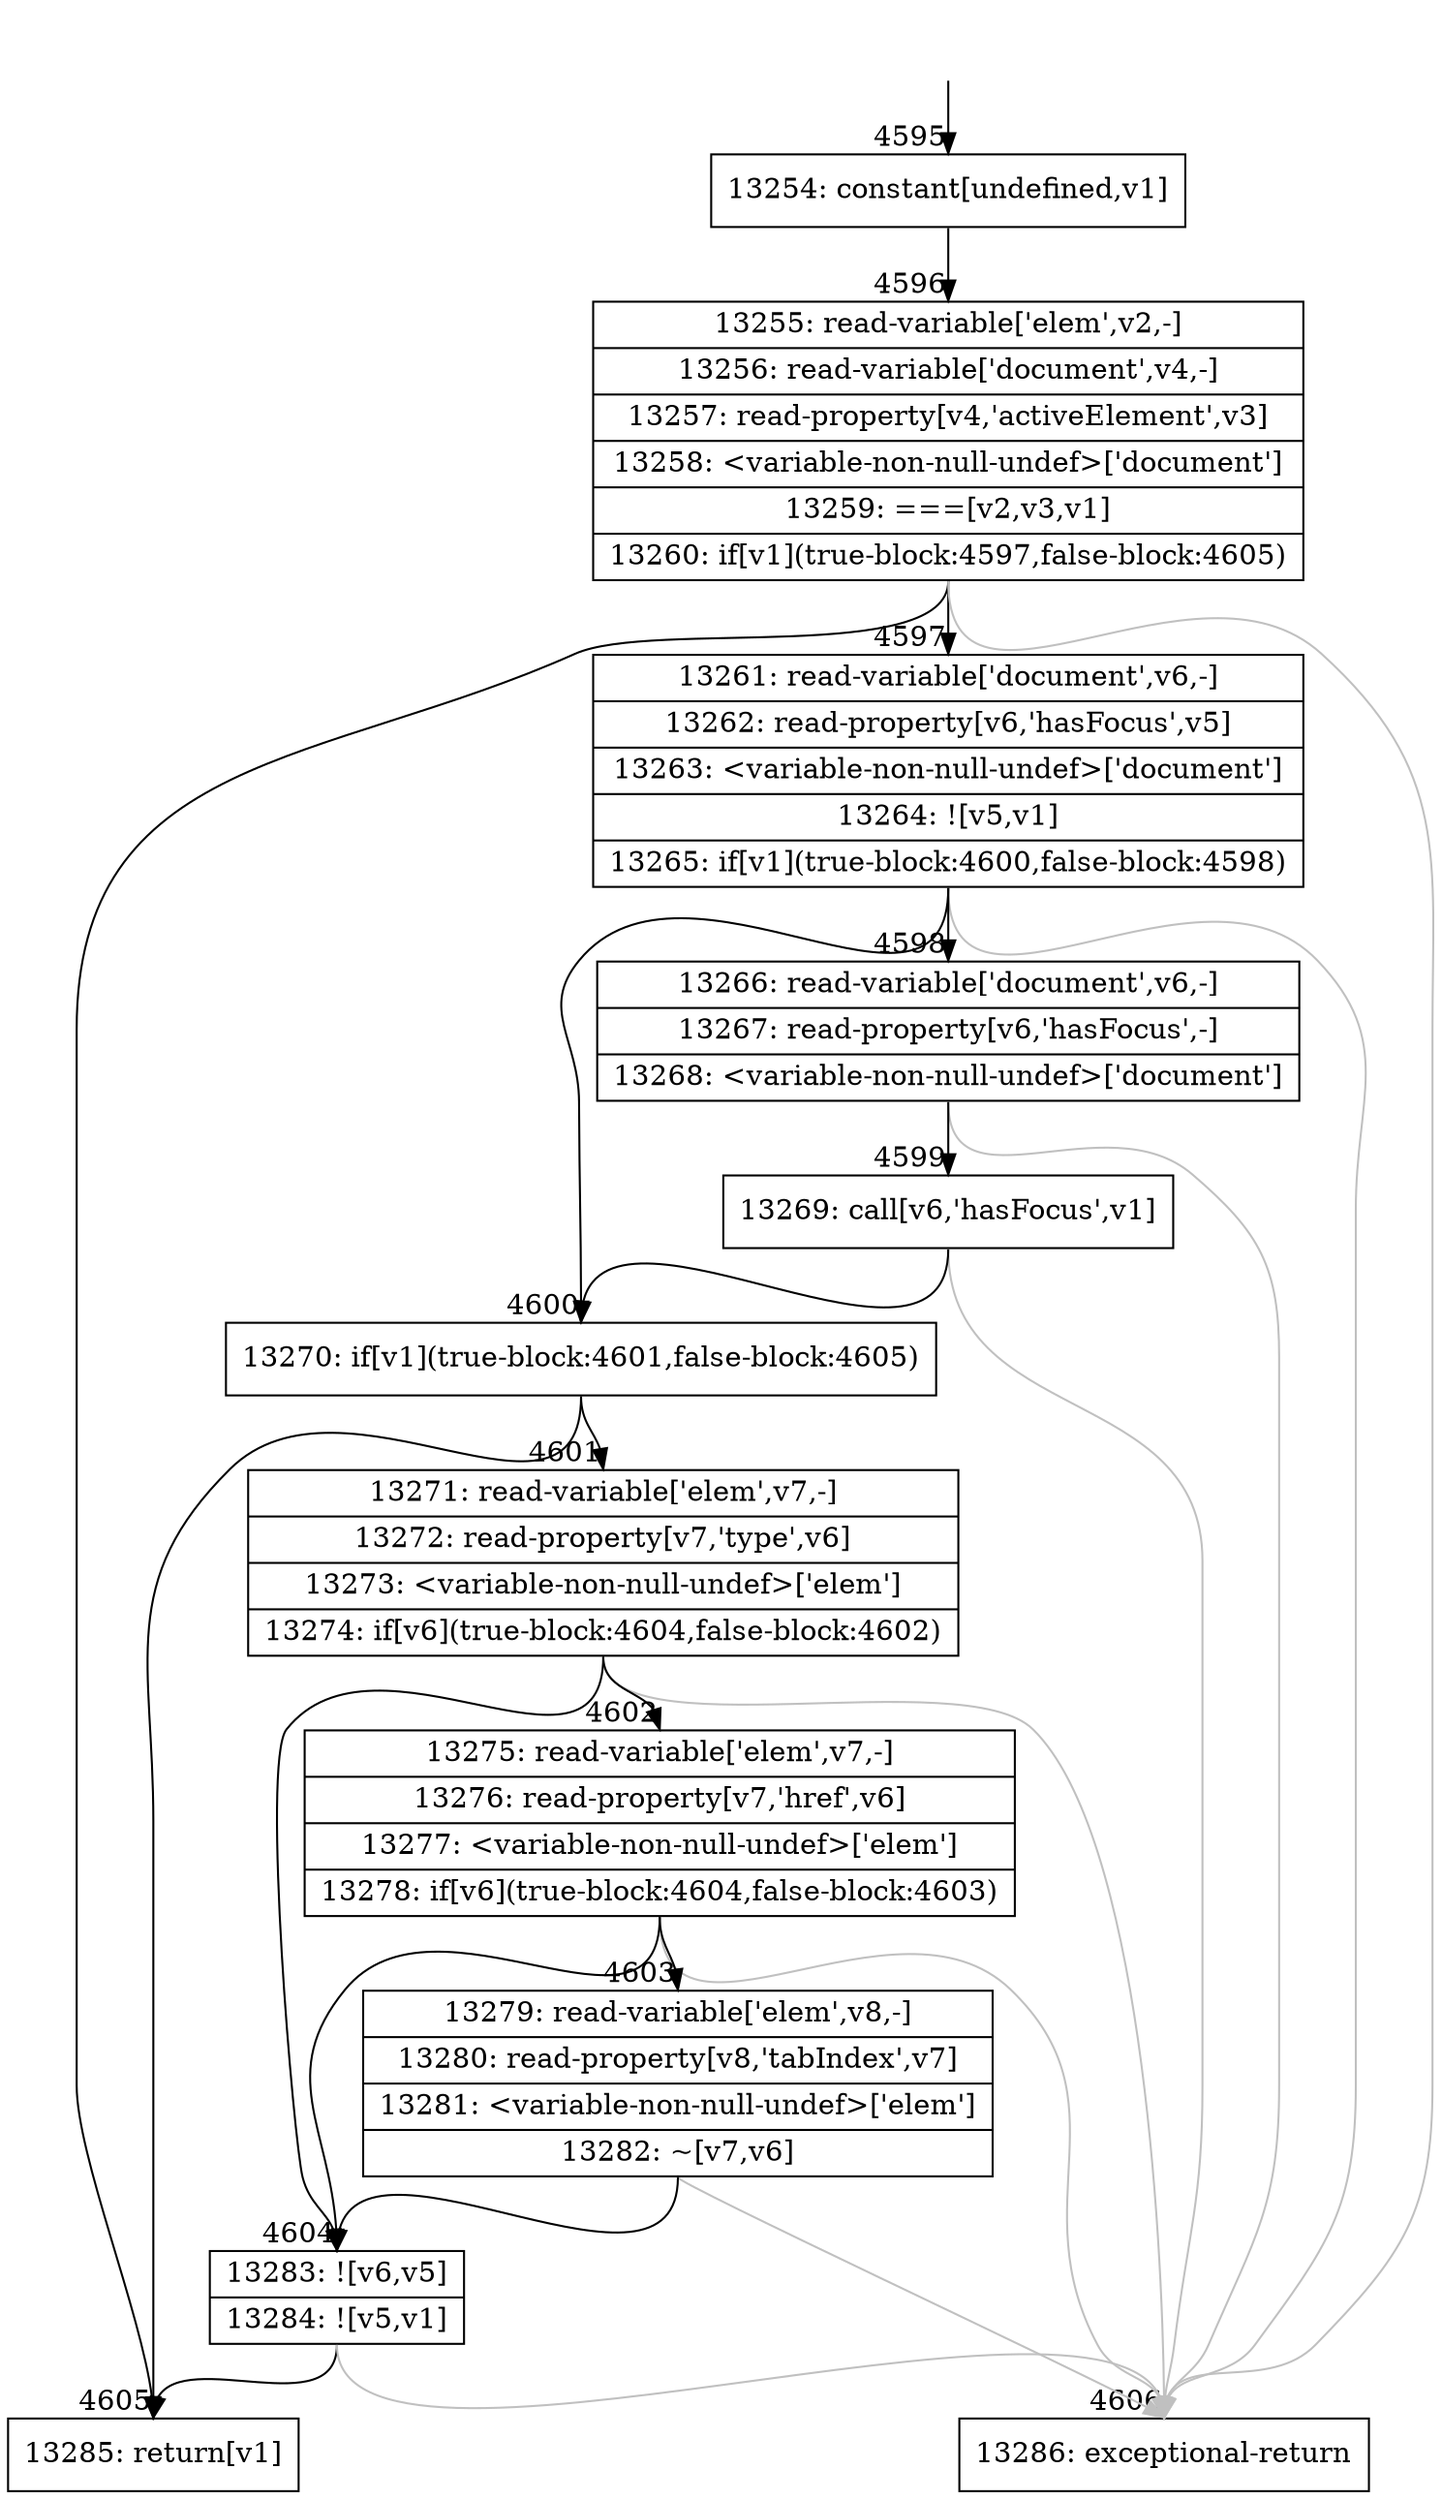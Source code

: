 digraph {
rankdir="TD"
BB_entry301[shape=none,label=""];
BB_entry301 -> BB4595 [tailport=s, headport=n, headlabel="    4595"]
BB4595 [shape=record label="{13254: constant[undefined,v1]}" ] 
BB4595 -> BB4596 [tailport=s, headport=n, headlabel="      4596"]
BB4596 [shape=record label="{13255: read-variable['elem',v2,-]|13256: read-variable['document',v4,-]|13257: read-property[v4,'activeElement',v3]|13258: \<variable-non-null-undef\>['document']|13259: ===[v2,v3,v1]|13260: if[v1](true-block:4597,false-block:4605)}" ] 
BB4596 -> BB4605 [tailport=s, headport=n, headlabel="      4605"]
BB4596 -> BB4597 [tailport=s, headport=n, headlabel="      4597"]
BB4596 -> BB4606 [tailport=s, headport=n, color=gray, headlabel="      4606"]
BB4597 [shape=record label="{13261: read-variable['document',v6,-]|13262: read-property[v6,'hasFocus',v5]|13263: \<variable-non-null-undef\>['document']|13264: ![v5,v1]|13265: if[v1](true-block:4600,false-block:4598)}" ] 
BB4597 -> BB4600 [tailport=s, headport=n, headlabel="      4600"]
BB4597 -> BB4598 [tailport=s, headport=n, headlabel="      4598"]
BB4597 -> BB4606 [tailport=s, headport=n, color=gray]
BB4598 [shape=record label="{13266: read-variable['document',v6,-]|13267: read-property[v6,'hasFocus',-]|13268: \<variable-non-null-undef\>['document']}" ] 
BB4598 -> BB4599 [tailport=s, headport=n, headlabel="      4599"]
BB4598 -> BB4606 [tailport=s, headport=n, color=gray]
BB4599 [shape=record label="{13269: call[v6,'hasFocus',v1]}" ] 
BB4599 -> BB4600 [tailport=s, headport=n]
BB4599 -> BB4606 [tailport=s, headport=n, color=gray]
BB4600 [shape=record label="{13270: if[v1](true-block:4601,false-block:4605)}" ] 
BB4600 -> BB4605 [tailport=s, headport=n]
BB4600 -> BB4601 [tailport=s, headport=n, headlabel="      4601"]
BB4601 [shape=record label="{13271: read-variable['elem',v7,-]|13272: read-property[v7,'type',v6]|13273: \<variable-non-null-undef\>['elem']|13274: if[v6](true-block:4604,false-block:4602)}" ] 
BB4601 -> BB4604 [tailport=s, headport=n, headlabel="      4604"]
BB4601 -> BB4602 [tailport=s, headport=n, headlabel="      4602"]
BB4601 -> BB4606 [tailport=s, headport=n, color=gray]
BB4602 [shape=record label="{13275: read-variable['elem',v7,-]|13276: read-property[v7,'href',v6]|13277: \<variable-non-null-undef\>['elem']|13278: if[v6](true-block:4604,false-block:4603)}" ] 
BB4602 -> BB4604 [tailport=s, headport=n]
BB4602 -> BB4603 [tailport=s, headport=n, headlabel="      4603"]
BB4602 -> BB4606 [tailport=s, headport=n, color=gray]
BB4603 [shape=record label="{13279: read-variable['elem',v8,-]|13280: read-property[v8,'tabIndex',v7]|13281: \<variable-non-null-undef\>['elem']|13282: ~[v7,v6]}" ] 
BB4603 -> BB4604 [tailport=s, headport=n]
BB4603 -> BB4606 [tailport=s, headport=n, color=gray]
BB4604 [shape=record label="{13283: ![v6,v5]|13284: ![v5,v1]}" ] 
BB4604 -> BB4605 [tailport=s, headport=n]
BB4604 -> BB4606 [tailport=s, headport=n, color=gray]
BB4605 [shape=record label="{13285: return[v1]}" ] 
BB4606 [shape=record label="{13286: exceptional-return}" ] 
}
